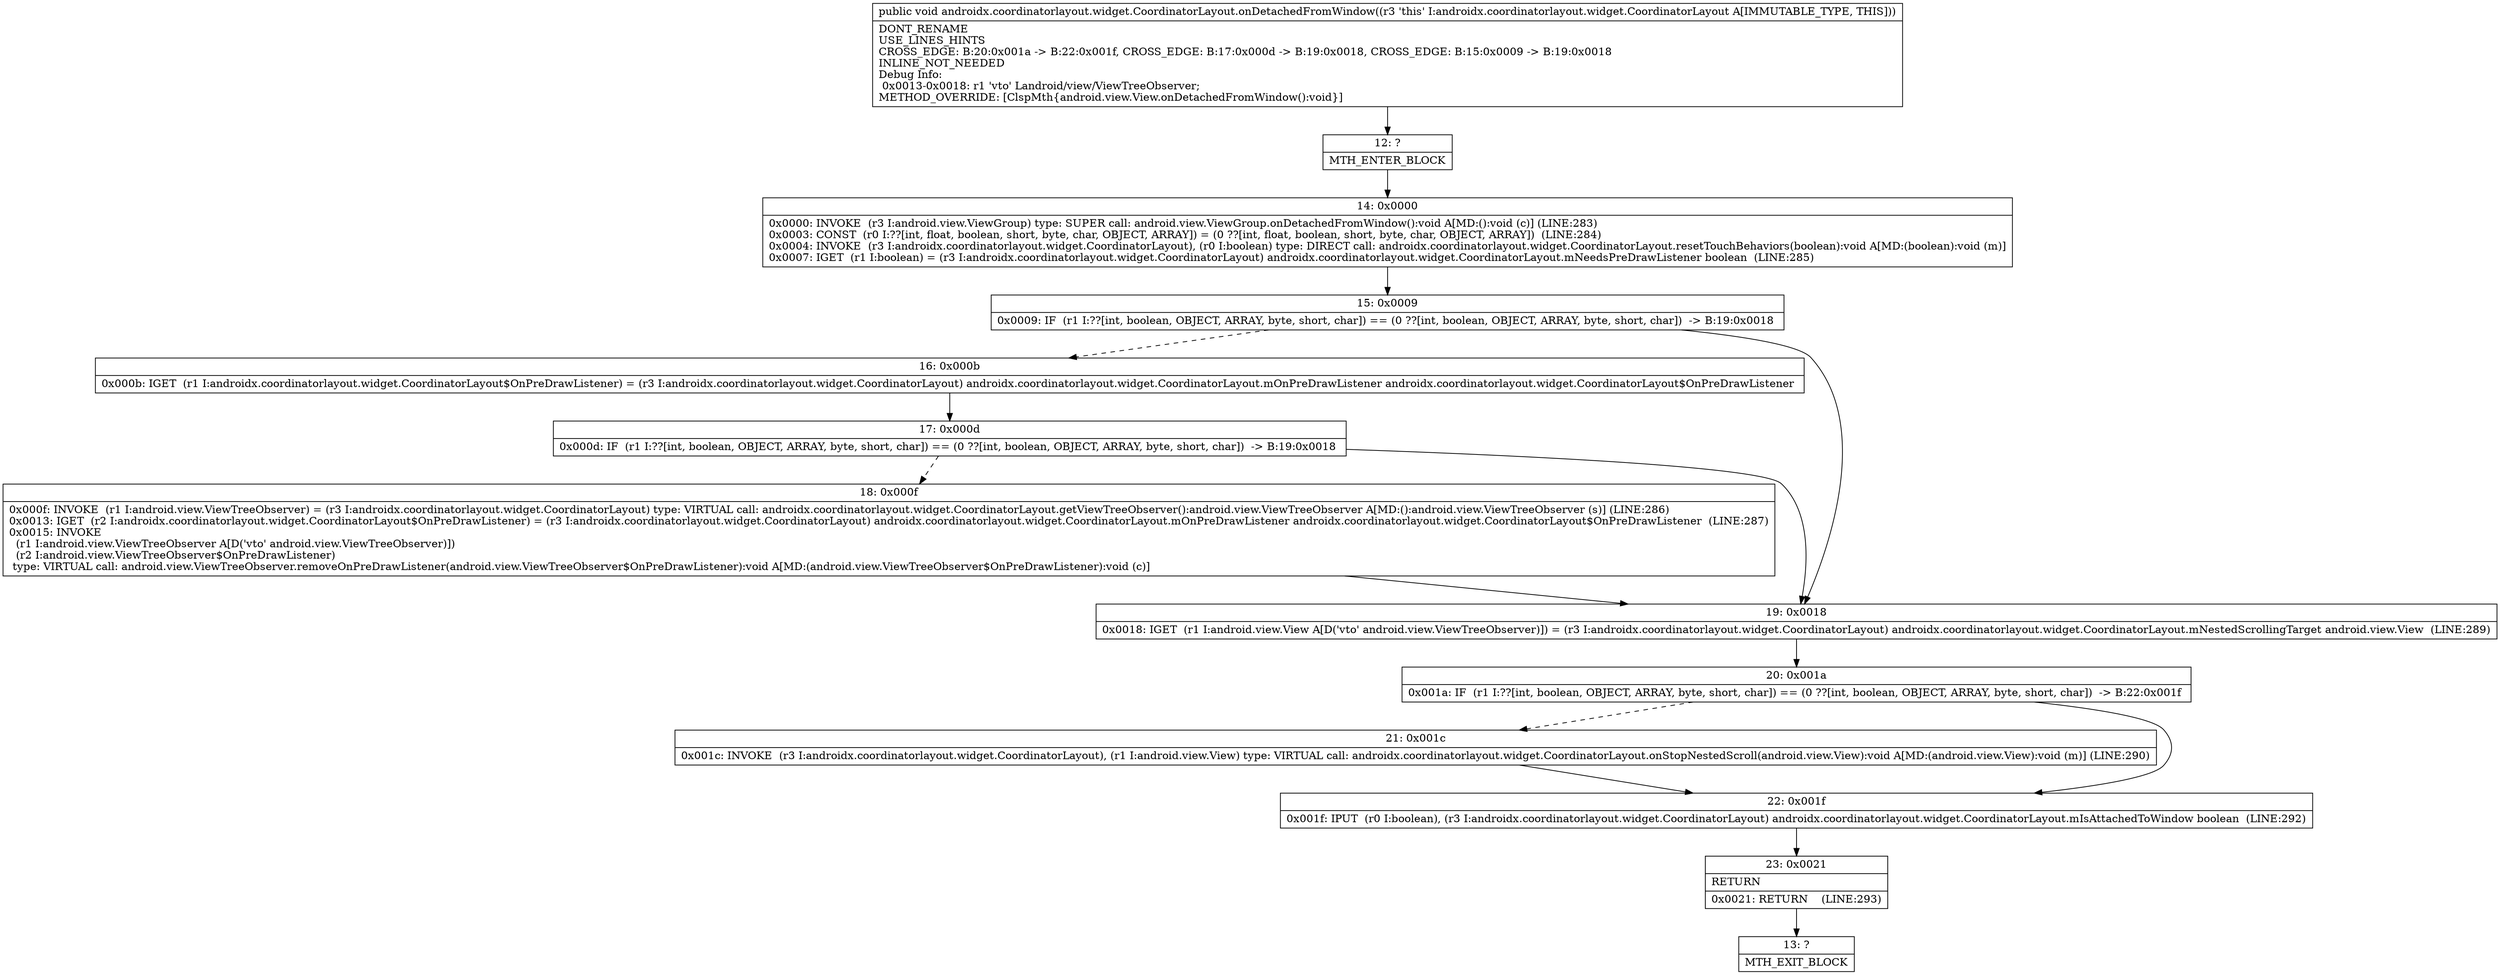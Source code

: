 digraph "CFG forandroidx.coordinatorlayout.widget.CoordinatorLayout.onDetachedFromWindow()V" {
Node_12 [shape=record,label="{12\:\ ?|MTH_ENTER_BLOCK\l}"];
Node_14 [shape=record,label="{14\:\ 0x0000|0x0000: INVOKE  (r3 I:android.view.ViewGroup) type: SUPER call: android.view.ViewGroup.onDetachedFromWindow():void A[MD:():void (c)] (LINE:283)\l0x0003: CONST  (r0 I:??[int, float, boolean, short, byte, char, OBJECT, ARRAY]) = (0 ??[int, float, boolean, short, byte, char, OBJECT, ARRAY])  (LINE:284)\l0x0004: INVOKE  (r3 I:androidx.coordinatorlayout.widget.CoordinatorLayout), (r0 I:boolean) type: DIRECT call: androidx.coordinatorlayout.widget.CoordinatorLayout.resetTouchBehaviors(boolean):void A[MD:(boolean):void (m)]\l0x0007: IGET  (r1 I:boolean) = (r3 I:androidx.coordinatorlayout.widget.CoordinatorLayout) androidx.coordinatorlayout.widget.CoordinatorLayout.mNeedsPreDrawListener boolean  (LINE:285)\l}"];
Node_15 [shape=record,label="{15\:\ 0x0009|0x0009: IF  (r1 I:??[int, boolean, OBJECT, ARRAY, byte, short, char]) == (0 ??[int, boolean, OBJECT, ARRAY, byte, short, char])  \-\> B:19:0x0018 \l}"];
Node_16 [shape=record,label="{16\:\ 0x000b|0x000b: IGET  (r1 I:androidx.coordinatorlayout.widget.CoordinatorLayout$OnPreDrawListener) = (r3 I:androidx.coordinatorlayout.widget.CoordinatorLayout) androidx.coordinatorlayout.widget.CoordinatorLayout.mOnPreDrawListener androidx.coordinatorlayout.widget.CoordinatorLayout$OnPreDrawListener \l}"];
Node_17 [shape=record,label="{17\:\ 0x000d|0x000d: IF  (r1 I:??[int, boolean, OBJECT, ARRAY, byte, short, char]) == (0 ??[int, boolean, OBJECT, ARRAY, byte, short, char])  \-\> B:19:0x0018 \l}"];
Node_18 [shape=record,label="{18\:\ 0x000f|0x000f: INVOKE  (r1 I:android.view.ViewTreeObserver) = (r3 I:androidx.coordinatorlayout.widget.CoordinatorLayout) type: VIRTUAL call: androidx.coordinatorlayout.widget.CoordinatorLayout.getViewTreeObserver():android.view.ViewTreeObserver A[MD:():android.view.ViewTreeObserver (s)] (LINE:286)\l0x0013: IGET  (r2 I:androidx.coordinatorlayout.widget.CoordinatorLayout$OnPreDrawListener) = (r3 I:androidx.coordinatorlayout.widget.CoordinatorLayout) androidx.coordinatorlayout.widget.CoordinatorLayout.mOnPreDrawListener androidx.coordinatorlayout.widget.CoordinatorLayout$OnPreDrawListener  (LINE:287)\l0x0015: INVOKE  \l  (r1 I:android.view.ViewTreeObserver A[D('vto' android.view.ViewTreeObserver)])\l  (r2 I:android.view.ViewTreeObserver$OnPreDrawListener)\l type: VIRTUAL call: android.view.ViewTreeObserver.removeOnPreDrawListener(android.view.ViewTreeObserver$OnPreDrawListener):void A[MD:(android.view.ViewTreeObserver$OnPreDrawListener):void (c)]\l}"];
Node_19 [shape=record,label="{19\:\ 0x0018|0x0018: IGET  (r1 I:android.view.View A[D('vto' android.view.ViewTreeObserver)]) = (r3 I:androidx.coordinatorlayout.widget.CoordinatorLayout) androidx.coordinatorlayout.widget.CoordinatorLayout.mNestedScrollingTarget android.view.View  (LINE:289)\l}"];
Node_20 [shape=record,label="{20\:\ 0x001a|0x001a: IF  (r1 I:??[int, boolean, OBJECT, ARRAY, byte, short, char]) == (0 ??[int, boolean, OBJECT, ARRAY, byte, short, char])  \-\> B:22:0x001f \l}"];
Node_21 [shape=record,label="{21\:\ 0x001c|0x001c: INVOKE  (r3 I:androidx.coordinatorlayout.widget.CoordinatorLayout), (r1 I:android.view.View) type: VIRTUAL call: androidx.coordinatorlayout.widget.CoordinatorLayout.onStopNestedScroll(android.view.View):void A[MD:(android.view.View):void (m)] (LINE:290)\l}"];
Node_22 [shape=record,label="{22\:\ 0x001f|0x001f: IPUT  (r0 I:boolean), (r3 I:androidx.coordinatorlayout.widget.CoordinatorLayout) androidx.coordinatorlayout.widget.CoordinatorLayout.mIsAttachedToWindow boolean  (LINE:292)\l}"];
Node_23 [shape=record,label="{23\:\ 0x0021|RETURN\l|0x0021: RETURN    (LINE:293)\l}"];
Node_13 [shape=record,label="{13\:\ ?|MTH_EXIT_BLOCK\l}"];
MethodNode[shape=record,label="{public void androidx.coordinatorlayout.widget.CoordinatorLayout.onDetachedFromWindow((r3 'this' I:androidx.coordinatorlayout.widget.CoordinatorLayout A[IMMUTABLE_TYPE, THIS]))  | DONT_RENAME\lUSE_LINES_HINTS\lCROSS_EDGE: B:20:0x001a \-\> B:22:0x001f, CROSS_EDGE: B:17:0x000d \-\> B:19:0x0018, CROSS_EDGE: B:15:0x0009 \-\> B:19:0x0018\lINLINE_NOT_NEEDED\lDebug Info:\l  0x0013\-0x0018: r1 'vto' Landroid\/view\/ViewTreeObserver;\lMETHOD_OVERRIDE: [ClspMth\{android.view.View.onDetachedFromWindow():void\}]\l}"];
MethodNode -> Node_12;Node_12 -> Node_14;
Node_14 -> Node_15;
Node_15 -> Node_16[style=dashed];
Node_15 -> Node_19;
Node_16 -> Node_17;
Node_17 -> Node_18[style=dashed];
Node_17 -> Node_19;
Node_18 -> Node_19;
Node_19 -> Node_20;
Node_20 -> Node_21[style=dashed];
Node_20 -> Node_22;
Node_21 -> Node_22;
Node_22 -> Node_23;
Node_23 -> Node_13;
}

